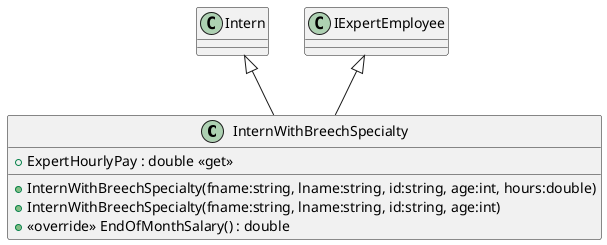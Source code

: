 @startuml
class InternWithBreechSpecialty {
    + ExpertHourlyPay : double <<get>>
    + InternWithBreechSpecialty(fname:string, lname:string, id:string, age:int, hours:double)
    + InternWithBreechSpecialty(fname:string, lname:string, id:string, age:int)
    + <<override>> EndOfMonthSalary() : double
}
Intern <|-- InternWithBreechSpecialty
IExpertEmployee <|-- InternWithBreechSpecialty
@enduml
